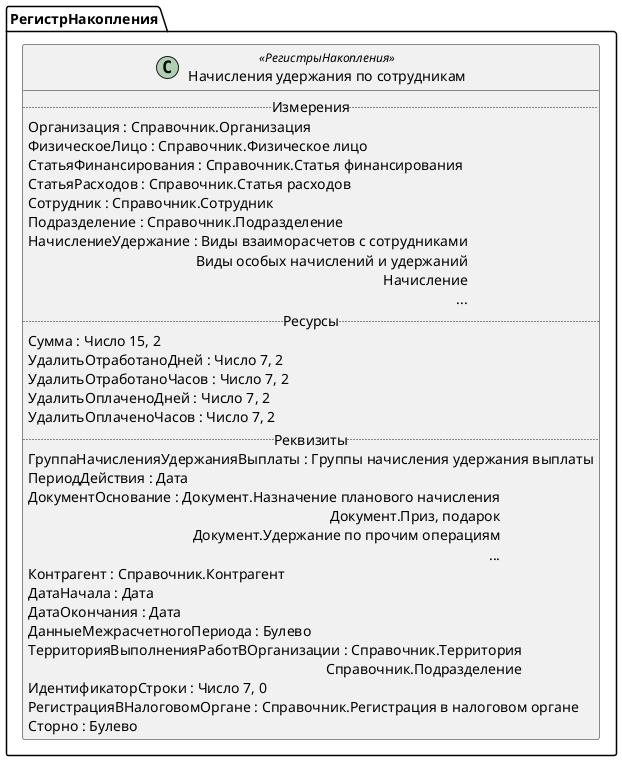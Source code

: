 ﻿@startuml НачисленияУдержанияПоСотрудникам
'!include templates.wsd
'..\include templates.wsd
class РегистрНакопления.НачисленияУдержанияПоСотрудникам as "Начисления удержания по сотрудникам" <<РегистрыНакопления>>
{
..Измерения..
Организация : Справочник.Организация
ФизическоеЛицо : Справочник.Физическое лицо
СтатьяФинансирования : Справочник.Статья финансирования
СтатьяРасходов : Справочник.Статья расходов
Сотрудник : Справочник.Сотрудник
Подразделение : Справочник.Подразделение
НачислениеУдержание : Виды взаиморасчетов с сотрудниками\rВиды особых начислений и удержаний\rНачисление\r...
..Ресурсы..
Сумма : Число 15, 2
УдалитьОтработаноДней : Число 7, 2
УдалитьОтработаноЧасов : Число 7, 2
УдалитьОплаченоДней : Число 7, 2
УдалитьОплаченоЧасов : Число 7, 2
..Реквизиты..
ГруппаНачисленияУдержанияВыплаты : Группы начисления удержания выплаты
ПериодДействия : Дата
ДокументОснование : Документ.Назначение планового начисления\rДокумент.Приз, подарок\rДокумент.Удержание по прочим операциям\r...
Контрагент : Справочник.Контрагент
ДатаНачала : Дата
ДатаОкончания : Дата
ДанныеМежрасчетногоПериода : Булево
ТерриторияВыполненияРаботВОрганизации : Справочник.Территория\rСправочник.Подразделение
ИдентификаторСтроки : Число 7, 0
РегистрацияВНалоговомОргане : Справочник.Регистрация в налоговом органе
Сторно : Булево
}
@enduml

